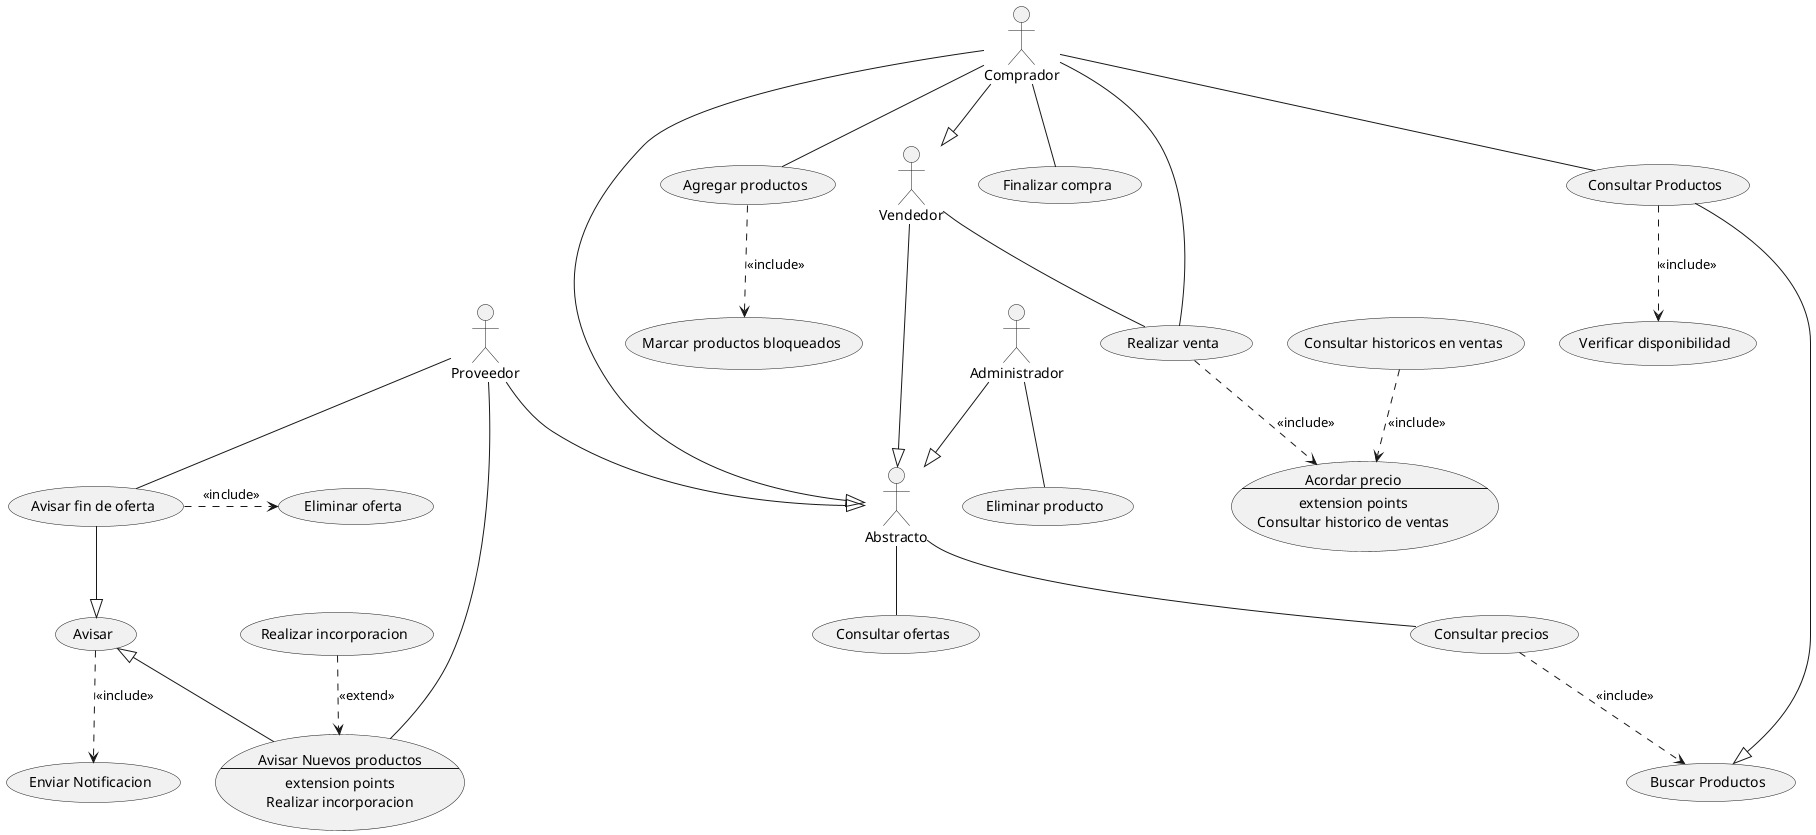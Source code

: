 @startuml Sistema de compras 
:Vendedor:---|> Abstracto
:Proveedor: --|> Abstracto
:Administrador: --|> Abstracto
:Comprador: --|> Abstracto
:Vendedor: -- (realizar)

usecase AcordarP as "
Acordar precio
--
extension points
Consultar historico de ventas
"

"Consultar historicos en ventas" as (consultarH)


(consultarH)..>(AcordarP): <<include>>

(realizar)..>(AcordarP): <<include>>

:Comprador: -- (realizar)
"Realizar venta" as (realizar)

:Comprador: -- (finalizarC)
"Finalizar compra" as (finalizarC)

"Marcar productos bloqueados" as (marcarP)
(AgregarP)..>(marcarP): <<include>>


:Comprador: -- (AgregarP)
"Agregar productos" as (AgregarP)

:Comprador: -- (ConsultarProd)
"Consultar Productos" as (ConsultarProd)

ConsultarProd --|> (BuscarProd)
"Buscar Productos" as (BuscarProd)



"Verificar disponibilidad" as (VerificarDisp)

(ConsultarProd)..>(VerificarDisp): <<include>>



:Abstracto: -- (ConsultarO)
"Consultar ofertas" as (ConsultarO)

:Abstracto: -- (ConsultarPrec)
"Consultar precios" as (ConsultarPrec)


(ConsultarPrec)..>(BuscarProd): <<include>>


:Administrador: -- (EliminarP)
"Eliminar producto" as (EliminarP)

:Comprador: --|> Vendedor

:Proveedor: -- (AvisarFin)
"Avisar fin de oferta" as (AvisarFin)

AvisarFin -down-|> (Avisar)
"Avisar" as (Avisar)

(Avisar)..>(Enviar Notificacion): <<include>>
(AvisarFin).>(Eliminar oferta): <<include>>

usecase AvisarNuevos as "
Avisar Nuevos productos
--
extension points
Realizar incorporacion
"

:Proveedor: -- (AvisarNuevos)

(AvisarNuevos)-up-|>(Avisar)


"Realizar incorporacion" as (RealizarIncorp)
(RealizarIncorp)..>(AvisarNuevos): <<extend>>





@enduml
